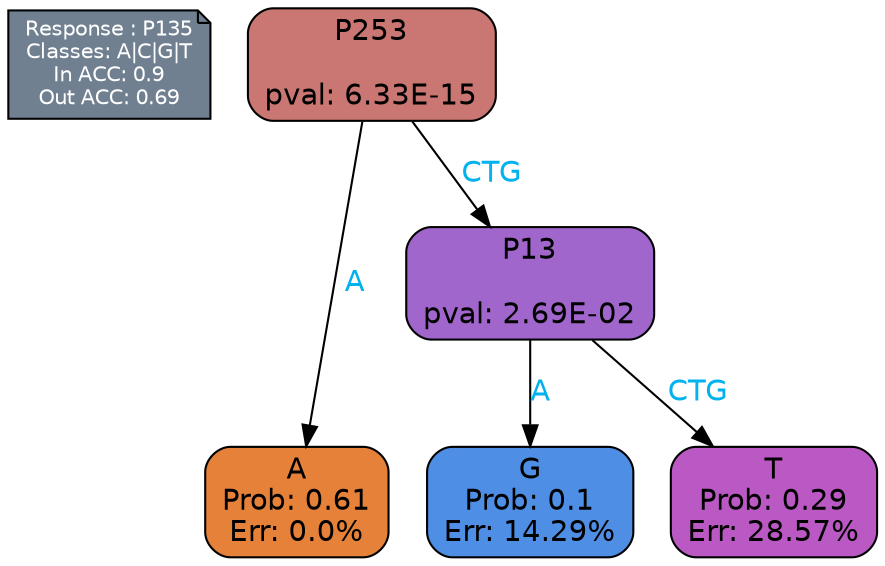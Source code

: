 digraph Tree {
node [shape=box, style="filled, rounded", color="black", fontname=helvetica] ;
graph [ranksep=equally, splines=polylines, bgcolor=transparent, dpi=600] ;
edge [fontname=helvetica] ;
LEGEND [label="Response : P135
Classes: A|C|G|T
In ACC: 0.9
Out ACC: 0.69
",shape=note,align=left,style=filled,fillcolor="slategray",fontcolor="white",fontsize=10];1 [label="P253

pval: 6.33E-15", fillcolor="#ca7672"] ;
2 [label="A
Prob: 0.61
Err: 0.0%", fillcolor="#e58139"] ;
3 [label="P13

pval: 2.69E-02", fillcolor="#a066cc"] ;
4 [label="G
Prob: 0.1
Err: 14.29%", fillcolor="#4f8ee5"] ;
5 [label="T
Prob: 0.29
Err: 28.57%", fillcolor="#bb59c4"] ;
1 -> 2 [label="A",fontcolor=deepskyblue2] ;
1 -> 3 [label="CTG",fontcolor=deepskyblue2] ;
3 -> 4 [label="A",fontcolor=deepskyblue2] ;
3 -> 5 [label="CTG",fontcolor=deepskyblue2] ;
{rank = same; 2;4;5;}{rank = same; LEGEND;1;}}